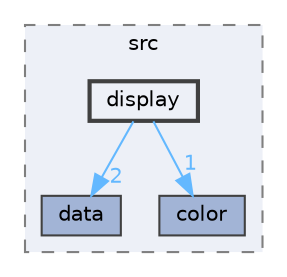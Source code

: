 digraph "Documents/Grafici-Test/Grafici-GFX/src/display"
{
 // LATEX_PDF_SIZE
  bgcolor="transparent";
  edge [fontname=Helvetica,fontsize=10,labelfontname=Helvetica,labelfontsize=10];
  node [fontname=Helvetica,fontsize=10,shape=box,height=0.2,width=0.4];
  compound=true
  subgraph clusterdir_6a0ef80fff5cc9cf597d7220285b8fda {
    graph [ bgcolor="#edf0f7", pencolor="grey50", label="src", fontname=Helvetica,fontsize=10 style="filled,dashed", URL="dir_6a0ef80fff5cc9cf597d7220285b8fda.html",tooltip=""]
  dir_806917c0a6b6a777834c41bca2e61982 [label="data", fillcolor="#a2b4d6", color="grey25", style="filled", URL="dir_806917c0a6b6a777834c41bca2e61982.html",tooltip=""];
  dir_bc719809cdcb2a43eb10f57370369541 [label="color", fillcolor="#a2b4d6", color="grey25", style="filled", URL="dir_bc719809cdcb2a43eb10f57370369541.html",tooltip=""];
  dir_204f7797bdb465dd3b8b38fa78caa7fe [label="display", fillcolor="#edf0f7", color="grey25", style="filled,bold", URL="dir_204f7797bdb465dd3b8b38fa78caa7fe.html",tooltip=""];
  }
  dir_204f7797bdb465dd3b8b38fa78caa7fe->dir_806917c0a6b6a777834c41bca2e61982 [headlabel="2", labeldistance=1.5 headhref="dir_000002_000001.html" color="steelblue1" fontcolor="steelblue1"];
  dir_204f7797bdb465dd3b8b38fa78caa7fe->dir_bc719809cdcb2a43eb10f57370369541 [headlabel="1", labeldistance=1.5 headhref="dir_000002_000000.html" color="steelblue1" fontcolor="steelblue1"];
}

